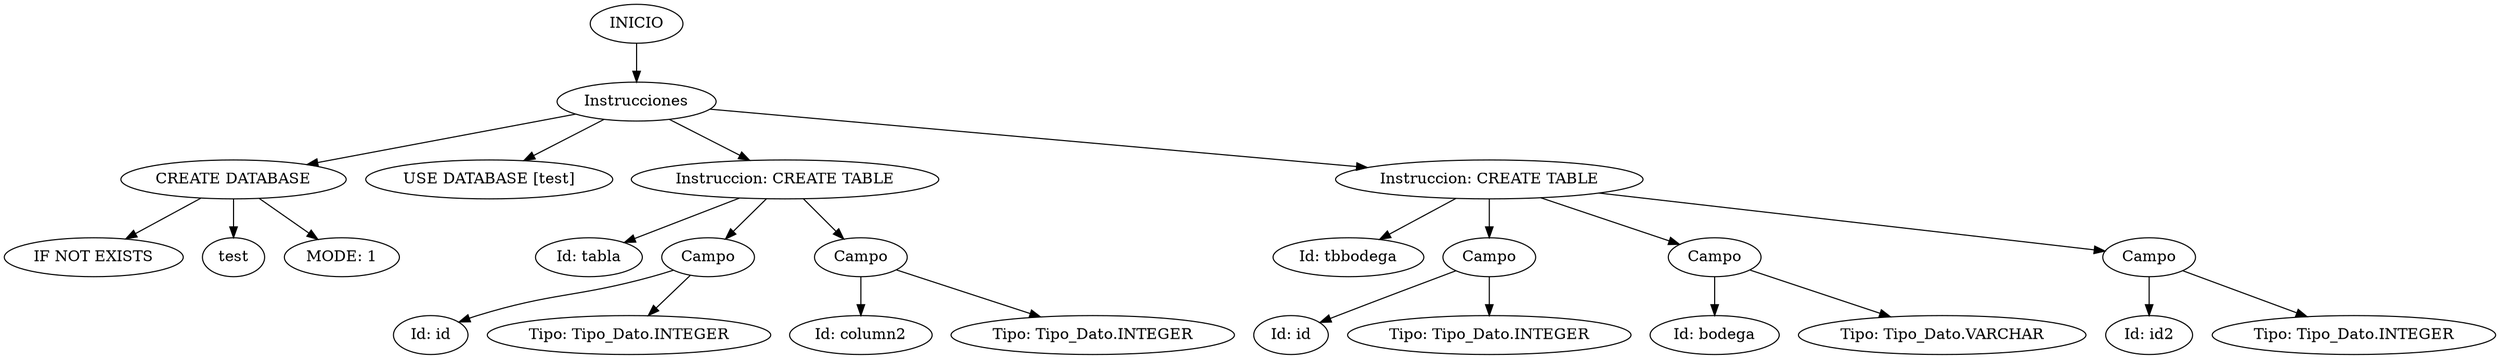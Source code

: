 digraph G{
edge [color=black]; rankdir = TB;
Nodo0[label="INICIO"]
Nodo1[label="Instrucciones"]
Nodo0 -> Nodo1;
Nodo2[label="CREATE DATABASE"]
Nodo1 -> Nodo2;
Nodo3[label="IF NOT EXISTS"]
Nodo2 -> Nodo3;
Nodo4[label="test"]
Nodo2 -> Nodo4;
Nodo5[label="MODE: 1"]
Nodo2 -> Nodo5;
Nodo10[label="USE DATABASE [test]"]
Nodo1 -> Nodo10;
Nodo11[label="Instruccion: CREATE TABLE"]
Nodo1 -> Nodo11;
Nodo12[label="Id: tabla"]
Nodo11 -> Nodo12;
Nodo13[label="Campo"]
Nodo11 -> Nodo13;
Nodo14[label="Id: id"]
Nodo13 -> Nodo14;
Nodo15[label="Tipo: Tipo_Dato.INTEGER"]
Nodo13 -> Nodo15;
Nodo16[label="Campo"]
Nodo11 -> Nodo16;
Nodo17[label="Id: column2"]
Nodo16 -> Nodo17;
Nodo18[label="Tipo: Tipo_Dato.INTEGER"]
Nodo16 -> Nodo18;
Nodo19[label="Instruccion: CREATE TABLE"]
Nodo1 -> Nodo19;
Nodo20[label="Id: tbbodega"]
Nodo19 -> Nodo20;
Nodo21[label="Campo"]
Nodo19 -> Nodo21;
Nodo22[label="Id: id"]
Nodo21 -> Nodo22;
Nodo23[label="Tipo: Tipo_Dato.INTEGER"]
Nodo21 -> Nodo23;
Nodo24[label="Campo"]
Nodo19 -> Nodo24;
Nodo25[label="Id: bodega"]
Nodo24 -> Nodo25;
Nodo26[label="Tipo: Tipo_Dato.VARCHAR"]
Nodo24 -> Nodo26;
Nodo27[label="Campo"]
Nodo19 -> Nodo27;
Nodo28[label="Id: id2"]
Nodo27 -> Nodo28;
Nodo29[label="Tipo: Tipo_Dato.INTEGER"]
Nodo27 -> Nodo29;
}
